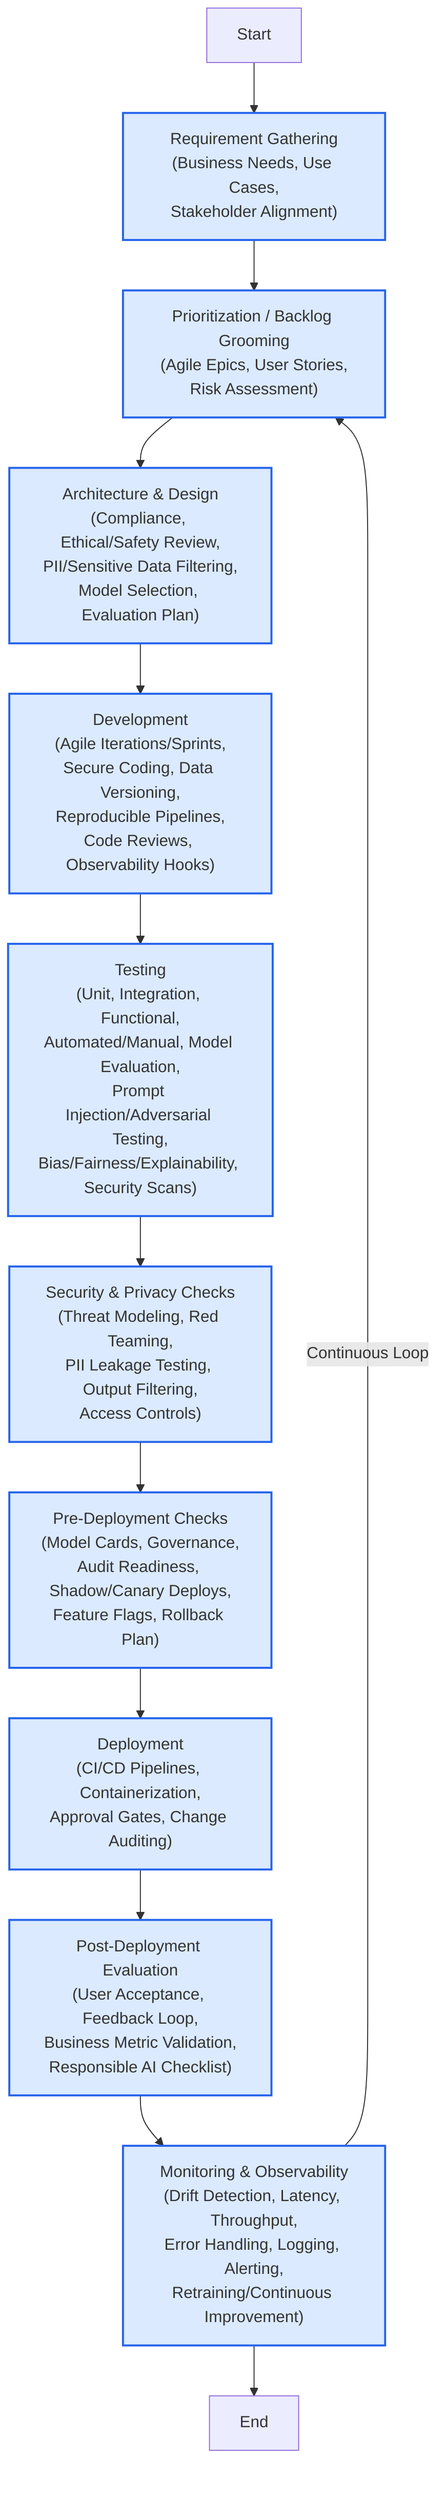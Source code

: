 flowchart TD
  Start["Start"]
  RG["Requirement Gathering\n(Business Needs, Use Cases,\nStakeholder Alignment)"]
  PI["Prioritization / Backlog Grooming\n(Agile Epics, User Stories,\nRisk Assessment)"]
  AD["Architecture & Design\n(Compliance, Ethical/Safety Review,\nPII/Sensitive Data Filtering,\nModel Selection, Evaluation Plan)"]
  DEV["Development\n(Agile Iterations/Sprints,\nSecure Coding, Data Versioning,\nReproducible Pipelines,\nCode Reviews, Observability Hooks)"]
  TEST["Testing\n(Unit, Integration, Functional,\nAutomated/Manual, Model Evaluation,\nPrompt Injection/Adversarial Testing,\nBias/Fairness/Explainability, Security Scans)"]
  SEC["Security & Privacy Checks\n(Threat Modeling, Red Teaming,\nPII Leakage Testing, Output Filtering,\nAccess Controls)"]
  PREDEP["Pre-Deployment Checks\n(Model Cards, Governance,\nAudit Readiness, Shadow/Canary Deploys,\nFeature Flags, Rollback Plan)"]
  DEP["Deployment\n(CI/CD Pipelines, Containerization,\nApproval Gates, Change Auditing)"]
  EVA["Post-Deployment Evaluation\n(User Acceptance, Feedback Loop,\nBusiness Metric Validation,\nResponsible AI Checklist)"]
  MON["Monitoring & Observability\n(Drift Detection, Latency, Throughput,\nError Handling, Logging, Alerting,\nRetraining/Continuous Improvement)"]
  End["End"]

  Start --> RG
  RG --> PI
  PI --> AD
  AD --> DEV
  DEV --> TEST
  TEST --> SEC
  SEC --> PREDEP
  PREDEP --> DEP
  DEP --> EVA
  EVA --> MON
  MON -->|Continuous Loop| PI
  MON --> End

  classDef mainstep fill:#dbeafe,stroke:#2563eb,stroke-width:2px
  class RG,PI,AD,DEV,TEST,SEC,PREDEP,DEP,EVA,MON mainstep